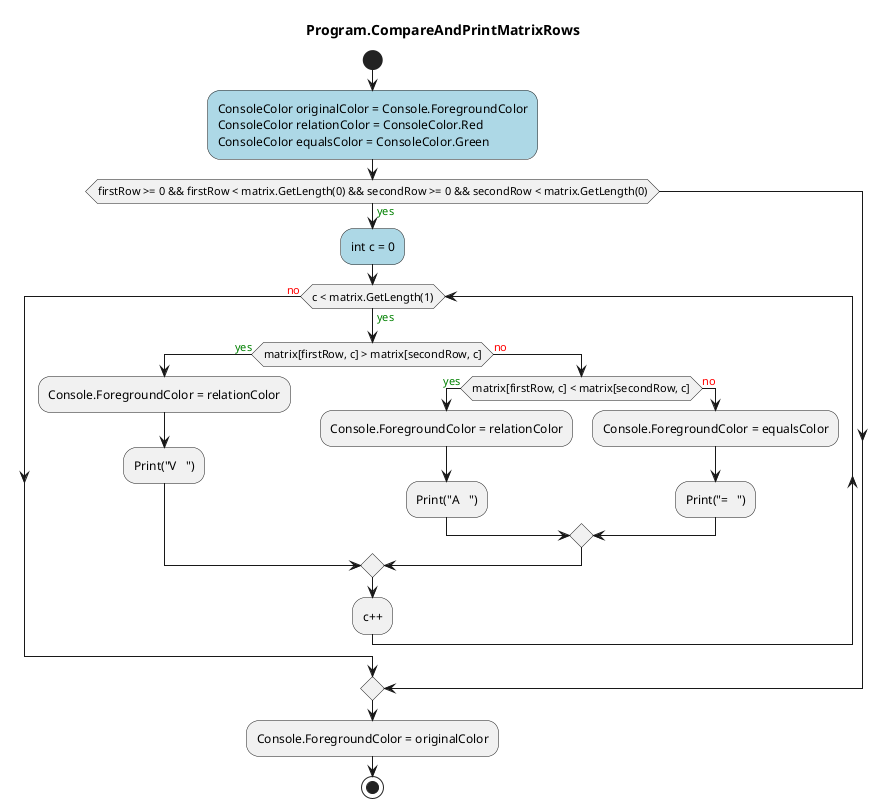 @startuml Program.CompareAndPrintMatrixRows
title Program.CompareAndPrintMatrixRows
start
#LightBlue:ConsoleColor originalColor = Console.ForegroundColor
ConsoleColor relationColor = ConsoleColor.Red
ConsoleColor equalsColor = ConsoleColor.Green;
if (firstRow >= 0 && firstRow < matrix.GetLength(0) && secondRow >= 0 && secondRow < matrix.GetLength(0)) then (<color:green>yes)
    #LightBlue:int c = 0;
    while (c < matrix.GetLength(1)) is (<color:green>yes)
        if (matrix[firstRow, c] > matrix[secondRow, c]) then (<color:green>yes)
            :Console.ForegroundColor = relationColor;
            :Print("V   ");
          else (<color:red>no)
            if (matrix[firstRow, c] < matrix[secondRow, c]) then (<color:green>yes)
                :Console.ForegroundColor = relationColor;
                :Print("A   ");
              else (<color:red>no)
                  :Console.ForegroundColor = equalsColor;
                  :Print("=   ");
            endif
        endif
    :c++;
    endwhile (<color:red>no)
endif
:Console.ForegroundColor = originalColor;
stop
@enduml
